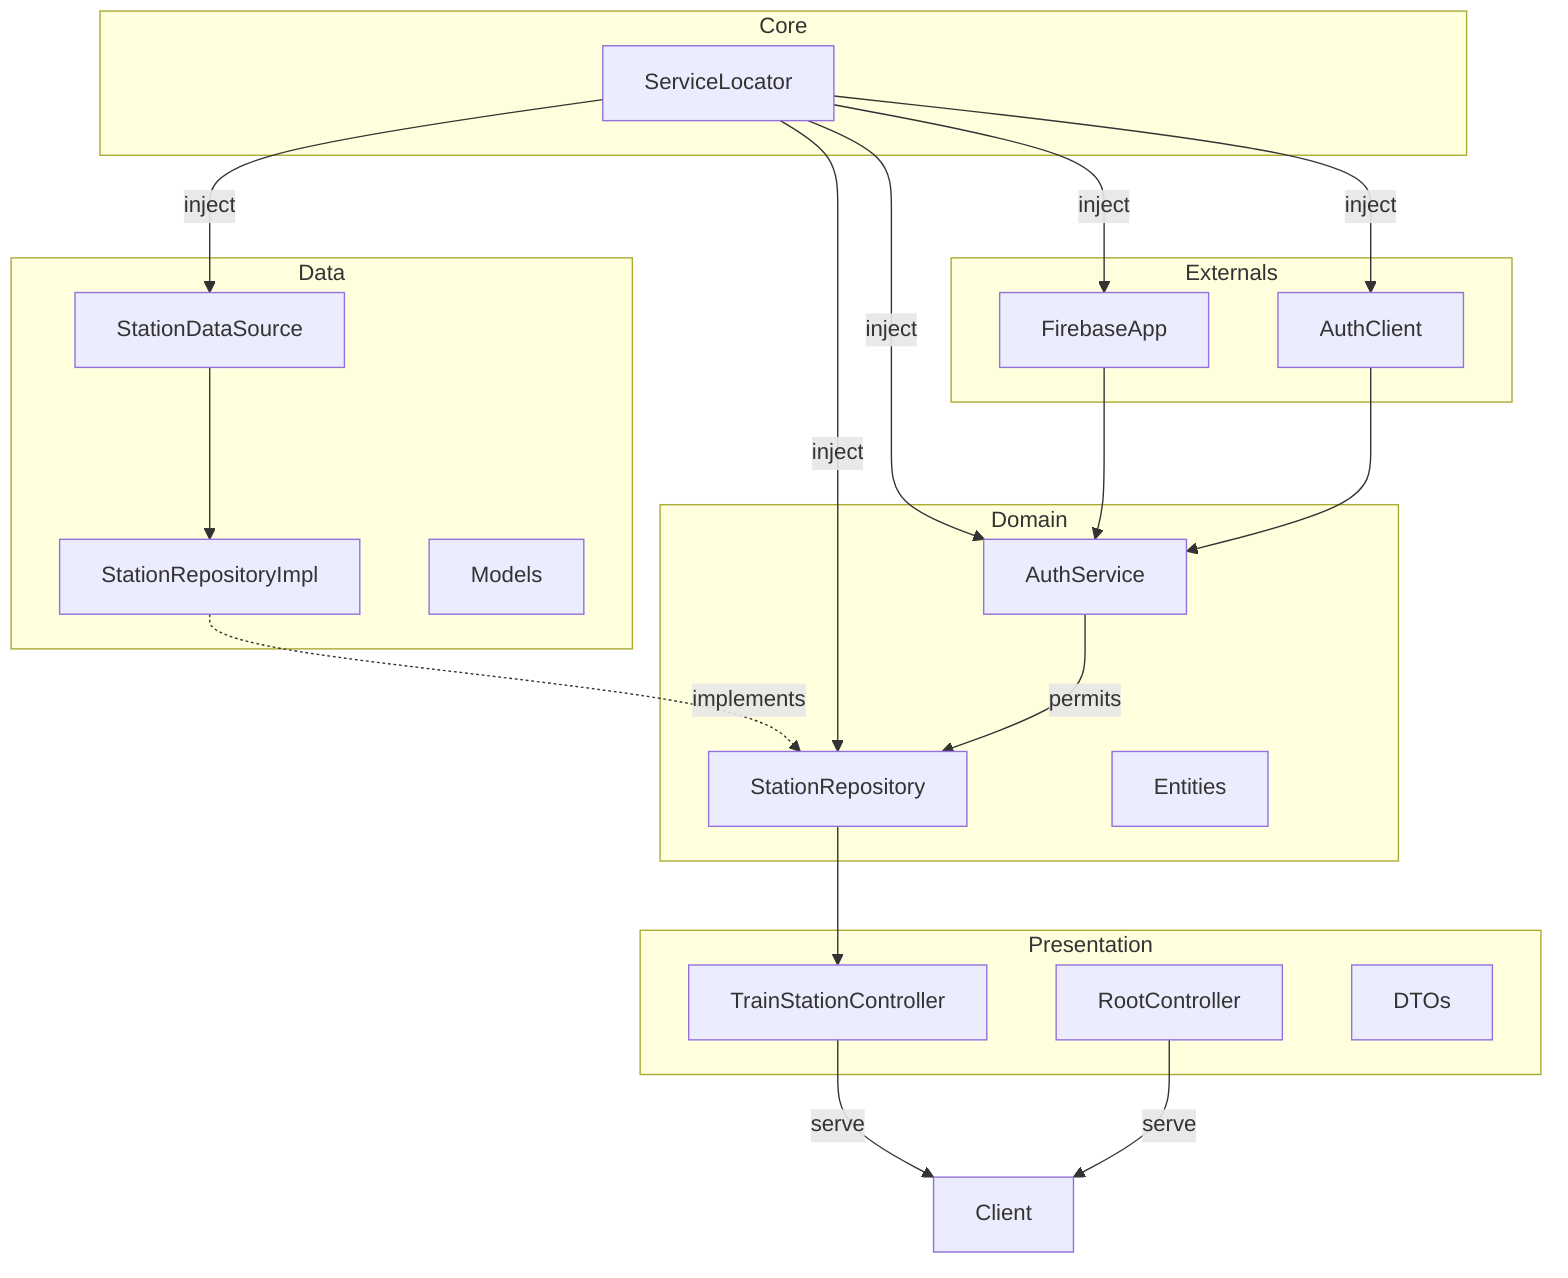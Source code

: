 graph TB

  ServiceLocator -- inject --> StationDataSource
  ServiceLocator -- inject --> StationRepository
  ServiceLocator -- inject --> AuthService
  ServiceLocator -- inject --> FirebaseApp
  ServiceLocator -- inject --> AuthClient

  subgraph "Externals"
    FirebaseApp
    AuthClient
  end

  FirebaseApp --> AuthService
  AuthClient --> AuthService

	subgraph "Core"
    ServiceLocator
  end

  subgraph "Data"
    StationDataSource
    StationRepositoryImpl
    Models

    StationDataSource --> StationRepositoryImpl
  end

  StationRepositoryImpl -. implements .-> StationRepository

  subgraph "Domain"
    AuthService -- permits --> StationRepository
    StationRepository

    Entities
  end

  StationRepository --> TrainStationController

  subgraph "Presentation"
    TrainStationController
    RootController

    DTOs
  end

  TrainStationController -- serve --> Client
  RootController -- serve --> Client